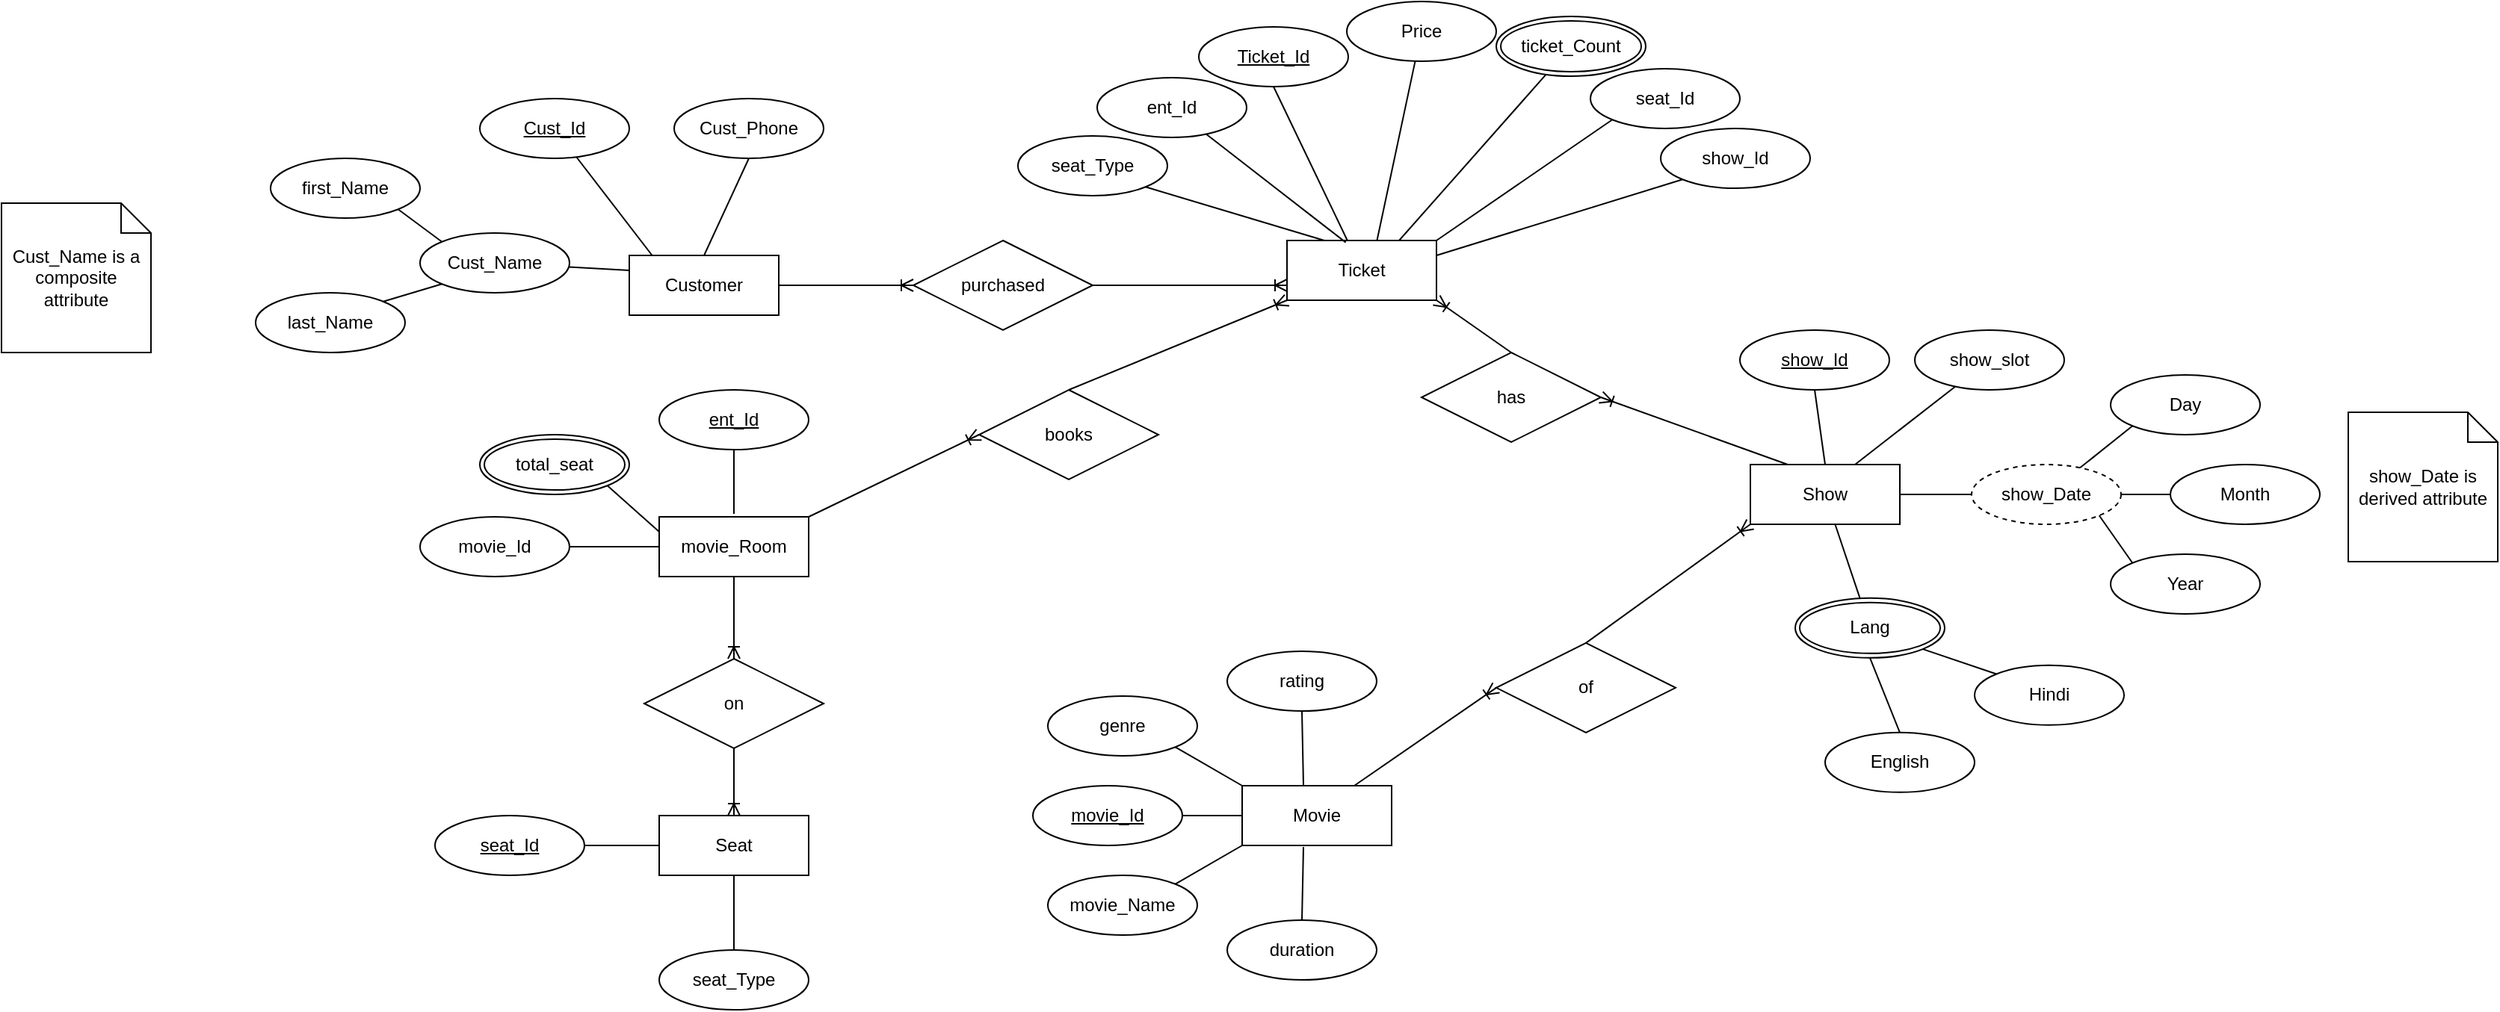 <mxfile version="14.6.13" type="device"><diagram id="C5RBs43oDa-KdzZeNtuy" name="Page-1"><mxGraphModel dx="2386" dy="1922" grid="1" gridSize="10" guides="1" tooltips="1" connect="1" arrows="1" fold="1" page="1" pageScale="1" pageWidth="827" pageHeight="1169" math="0" shadow="0"><root><mxCell id="WIyWlLk6GJQsqaUBKTNV-0"/><mxCell id="WIyWlLk6GJQsqaUBKTNV-1" parent="WIyWlLk6GJQsqaUBKTNV-0"/><mxCell id="rpTrCafOeSb1Uk_IsaNt-6" value="purchased" style="shape=rhombus;perimeter=rhombusPerimeter;whiteSpace=wrap;html=1;align=center;" parent="WIyWlLk6GJQsqaUBKTNV-1" vertex="1"><mxGeometry x="310" y="70" width="120" height="60" as="geometry"/></mxCell><mxCell id="rpTrCafOeSb1Uk_IsaNt-8" value="on" style="shape=rhombus;perimeter=rhombusPerimeter;whiteSpace=wrap;html=1;align=center;" parent="WIyWlLk6GJQsqaUBKTNV-1" vertex="1"><mxGeometry x="130" y="350" width="120" height="60" as="geometry"/></mxCell><mxCell id="rpTrCafOeSb1Uk_IsaNt-9" value="books" style="shape=rhombus;perimeter=rhombusPerimeter;whiteSpace=wrap;html=1;align=center;" parent="WIyWlLk6GJQsqaUBKTNV-1" vertex="1"><mxGeometry x="354" y="170" width="120" height="60" as="geometry"/></mxCell><mxCell id="rpTrCafOeSb1Uk_IsaNt-10" value="of" style="shape=rhombus;perimeter=rhombusPerimeter;whiteSpace=wrap;html=1;align=center;" parent="WIyWlLk6GJQsqaUBKTNV-1" vertex="1"><mxGeometry x="700" y="339.41" width="120" height="60" as="geometry"/></mxCell><mxCell id="rpTrCafOeSb1Uk_IsaNt-12" value="has" style="shape=rhombus;perimeter=rhombusPerimeter;whiteSpace=wrap;html=1;align=center;" parent="WIyWlLk6GJQsqaUBKTNV-1" vertex="1"><mxGeometry x="650" y="145" width="120" height="60" as="geometry"/></mxCell><mxCell id="rpTrCafOeSb1Uk_IsaNt-16" value="Cust_Id" style="ellipse;whiteSpace=wrap;html=1;align=center;fontStyle=4;" parent="WIyWlLk6GJQsqaUBKTNV-1" vertex="1"><mxGeometry x="20" y="-25" width="100" height="40" as="geometry"/></mxCell><mxCell id="rpTrCafOeSb1Uk_IsaNt-17" value="Cust_Phone" style="ellipse;whiteSpace=wrap;html=1;align=center;" parent="WIyWlLk6GJQsqaUBKTNV-1" vertex="1"><mxGeometry x="150" y="-25" width="100" height="40" as="geometry"/></mxCell><mxCell id="rpTrCafOeSb1Uk_IsaNt-22" value="Ticket_Id" style="ellipse;whiteSpace=wrap;html=1;align=center;fontStyle=4;" parent="WIyWlLk6GJQsqaUBKTNV-1" vertex="1"><mxGeometry x="501" y="-73" width="100" height="40" as="geometry"/></mxCell><mxCell id="rpTrCafOeSb1Uk_IsaNt-23" value="Price" style="ellipse;whiteSpace=wrap;html=1;align=center;" parent="WIyWlLk6GJQsqaUBKTNV-1" vertex="1"><mxGeometry x="600" y="-90" width="100" height="40" as="geometry"/></mxCell><mxCell id="rpTrCafOeSb1Uk_IsaNt-24" value="show_Id" style="ellipse;whiteSpace=wrap;html=1;align=center;fontStyle=4;" parent="WIyWlLk6GJQsqaUBKTNV-1" vertex="1"><mxGeometry x="863" y="130" width="100" height="40" as="geometry"/></mxCell><mxCell id="rpTrCafOeSb1Uk_IsaNt-25" value="show_Date" style="ellipse;whiteSpace=wrap;html=1;align=center;dashed=1;" parent="WIyWlLk6GJQsqaUBKTNV-1" vertex="1"><mxGeometry x="1018" y="220" width="100" height="40" as="geometry"/></mxCell><mxCell id="rpTrCafOeSb1Uk_IsaNt-31" value="movie_Id" style="ellipse;whiteSpace=wrap;html=1;align=center;fontStyle=4;" parent="WIyWlLk6GJQsqaUBKTNV-1" vertex="1"><mxGeometry x="390" y="435" width="100" height="40" as="geometry"/></mxCell><mxCell id="rpTrCafOeSb1Uk_IsaNt-32" value="movie_Name" style="ellipse;whiteSpace=wrap;html=1;align=center;" parent="WIyWlLk6GJQsqaUBKTNV-1" vertex="1"><mxGeometry x="400" y="495" width="100" height="40" as="geometry"/></mxCell><mxCell id="rpTrCafOeSb1Uk_IsaNt-33" value="duration" style="ellipse;whiteSpace=wrap;html=1;align=center;" parent="WIyWlLk6GJQsqaUBKTNV-1" vertex="1"><mxGeometry x="520" y="525" width="100" height="40" as="geometry"/></mxCell><mxCell id="rpTrCafOeSb1Uk_IsaNt-35" value="rating" style="ellipse;whiteSpace=wrap;html=1;align=center;" parent="WIyWlLk6GJQsqaUBKTNV-1" vertex="1"><mxGeometry x="520" y="345" width="100" height="40" as="geometry"/></mxCell><mxCell id="rpTrCafOeSb1Uk_IsaNt-36" value="genre" style="ellipse;whiteSpace=wrap;html=1;align=center;" parent="WIyWlLk6GJQsqaUBKTNV-1" vertex="1"><mxGeometry x="400" y="375" width="100" height="40" as="geometry"/></mxCell><mxCell id="rpTrCafOeSb1Uk_IsaNt-37" value="ent_Id" style="ellipse;whiteSpace=wrap;html=1;align=center;fontStyle=4;" parent="WIyWlLk6GJQsqaUBKTNV-1" vertex="1"><mxGeometry x="140" y="170" width="100" height="40" as="geometry"/></mxCell><mxCell id="rpTrCafOeSb1Uk_IsaNt-40" value="ticket_Count" style="ellipse;shape=doubleEllipse;margin=3;whiteSpace=wrap;html=1;align=center;" parent="WIyWlLk6GJQsqaUBKTNV-1" vertex="1"><mxGeometry x="700" y="-80" width="100" height="40" as="geometry"/></mxCell><mxCell id="rpTrCafOeSb1Uk_IsaNt-41" value="total_seat" style="ellipse;shape=doubleEllipse;margin=3;whiteSpace=wrap;html=1;align=center;" parent="WIyWlLk6GJQsqaUBKTNV-1" vertex="1"><mxGeometry x="20" y="200" width="100" height="40" as="geometry"/></mxCell><mxCell id="rpTrCafOeSb1Uk_IsaNt-42" value="seat_Type" style="ellipse;whiteSpace=wrap;html=1;align=center;" parent="WIyWlLk6GJQsqaUBKTNV-1" vertex="1"><mxGeometry x="140" y="545" width="100" height="40" as="geometry"/></mxCell><mxCell id="rpTrCafOeSb1Uk_IsaNt-43" value="seat_Id" style="ellipse;whiteSpace=wrap;html=1;align=center;fontStyle=4;" parent="WIyWlLk6GJQsqaUBKTNV-1" vertex="1"><mxGeometry x="-10" y="455" width="100" height="40" as="geometry"/></mxCell><mxCell id="rpTrCafOeSb1Uk_IsaNt-44" value="seat_Id" style="ellipse;whiteSpace=wrap;html=1;align=center;" parent="WIyWlLk6GJQsqaUBKTNV-1" vertex="1"><mxGeometry x="763" y="-45" width="100" height="40" as="geometry"/></mxCell><mxCell id="rpTrCafOeSb1Uk_IsaNt-45" value="" style="endArrow=none;html=1;exitX=0.153;exitY=0;exitDx=0;exitDy=0;exitPerimeter=0;" parent="WIyWlLk6GJQsqaUBKTNV-1" source="T_Y7C41bLEncl0_mFWOe-4" target="rpTrCafOeSb1Uk_IsaNt-16" edge="1"><mxGeometry width="50" height="50" relative="1" as="geometry"><mxPoint x="155.285" y="82.614" as="sourcePoint"/><mxPoint x="90" y="60" as="targetPoint"/></mxGeometry></mxCell><mxCell id="rpTrCafOeSb1Uk_IsaNt-46" value="" style="endArrow=none;html=1;exitX=0;exitY=0.25;exitDx=0;exitDy=0;" parent="WIyWlLk6GJQsqaUBKTNV-1" source="T_Y7C41bLEncl0_mFWOe-4" target="NC3HBU6T_nw7BA21-1jr-2" edge="1"><mxGeometry width="50" height="50" relative="1" as="geometry"><mxPoint x="144.645" y="85.858" as="sourcePoint"/><mxPoint x="-9.717" y="51.848" as="targetPoint"/></mxGeometry></mxCell><mxCell id="rpTrCafOeSb1Uk_IsaNt-47" value="" style="endArrow=none;html=1;entryX=0.5;entryY=1;entryDx=0;entryDy=0;exitX=0.5;exitY=0;exitDx=0;exitDy=0;" parent="WIyWlLk6GJQsqaUBKTNV-1" source="T_Y7C41bLEncl0_mFWOe-4" target="rpTrCafOeSb1Uk_IsaNt-17" edge="1"><mxGeometry width="50" height="50" relative="1" as="geometry"><mxPoint x="170" y="80" as="sourcePoint"/><mxPoint x="54.651" y="17.4" as="targetPoint"/></mxGeometry></mxCell><mxCell id="rpTrCafOeSb1Uk_IsaNt-48" value="" style="endArrow=none;html=1;exitX=0.75;exitY=0;exitDx=0;exitDy=0;" parent="WIyWlLk6GJQsqaUBKTNV-1" source="T_Y7C41bLEncl0_mFWOe-5" target="rpTrCafOeSb1Uk_IsaNt-40" edge="1"><mxGeometry width="50" height="50" relative="1" as="geometry"><mxPoint x="635.9" y="83.56" as="sourcePoint"/><mxPoint x="84.651" y="27.4" as="targetPoint"/></mxGeometry></mxCell><mxCell id="rpTrCafOeSb1Uk_IsaNt-49" value="" style="endArrow=none;html=1;exitX=0.6;exitY=0.025;exitDx=0;exitDy=0;exitPerimeter=0;" parent="WIyWlLk6GJQsqaUBKTNV-1" source="T_Y7C41bLEncl0_mFWOe-5" target="rpTrCafOeSb1Uk_IsaNt-23" edge="1"><mxGeometry width="50" height="50" relative="1" as="geometry"><mxPoint x="610" y="80" as="sourcePoint"/><mxPoint x="600.001" y="10.0" as="targetPoint"/></mxGeometry></mxCell><mxCell id="rpTrCafOeSb1Uk_IsaNt-50" value="" style="endArrow=none;html=1;entryX=0.5;entryY=1;entryDx=0;entryDy=0;" parent="WIyWlLk6GJQsqaUBKTNV-1" source="T_Y7C41bLEncl0_mFWOe-5" target="rpTrCafOeSb1Uk_IsaNt-22" edge="1"><mxGeometry width="50" height="50" relative="1" as="geometry"><mxPoint x="587.3" y="82.16" as="sourcePoint"/><mxPoint x="600" y="-60.0" as="targetPoint"/></mxGeometry></mxCell><mxCell id="rpTrCafOeSb1Uk_IsaNt-51" value="" style="endArrow=none;html=1;entryX=0;entryY=1;entryDx=0;entryDy=0;exitX=1;exitY=0;exitDx=0;exitDy=0;" parent="WIyWlLk6GJQsqaUBKTNV-1" source="T_Y7C41bLEncl0_mFWOe-5" target="rpTrCafOeSb1Uk_IsaNt-44" edge="1"><mxGeometry width="50" height="50" relative="1" as="geometry"><mxPoint x="653.473" y="90.12" as="sourcePoint"/><mxPoint x="114.651" y="57.4" as="targetPoint"/></mxGeometry></mxCell><mxCell id="rpTrCafOeSb1Uk_IsaNt-52" value="" style="endArrow=none;html=1;entryX=1;entryY=1;entryDx=0;entryDy=0;exitX=0;exitY=0.25;exitDx=0;exitDy=0;" parent="WIyWlLk6GJQsqaUBKTNV-1" source="T_Y7C41bLEncl0_mFWOe-10" target="rpTrCafOeSb1Uk_IsaNt-41" edge="1"><mxGeometry width="50" height="50" relative="1" as="geometry"><mxPoint x="140" y="280" as="sourcePoint"/><mxPoint x="194.651" y="27.4" as="targetPoint"/></mxGeometry></mxCell><mxCell id="rpTrCafOeSb1Uk_IsaNt-53" value="" style="endArrow=none;html=1;entryX=0.5;entryY=1;entryDx=0;entryDy=0;" parent="WIyWlLk6GJQsqaUBKTNV-1" target="rpTrCafOeSb1Uk_IsaNt-37" edge="1"><mxGeometry width="50" height="50" relative="1" as="geometry"><mxPoint x="190" y="253" as="sourcePoint"/><mxPoint x="204.651" y="37.4" as="targetPoint"/></mxGeometry></mxCell><mxCell id="rpTrCafOeSb1Uk_IsaNt-55" value="" style="endArrow=none;html=1;exitX=0.5;exitY=0;exitDx=0;exitDy=0;entryX=0.5;entryY=1;entryDx=0;entryDy=0;" parent="WIyWlLk6GJQsqaUBKTNV-1" source="rpTrCafOeSb1Uk_IsaNt-42" edge="1"><mxGeometry width="50" height="50" relative="1" as="geometry"><mxPoint x="345.272" y="87.617" as="sourcePoint"/><mxPoint x="190" y="495" as="targetPoint"/></mxGeometry></mxCell><mxCell id="rpTrCafOeSb1Uk_IsaNt-56" value="" style="endArrow=none;html=1;entryX=1;entryY=0.5;entryDx=0;entryDy=0;exitX=0;exitY=0.5;exitDx=0;exitDy=0;" parent="WIyWlLk6GJQsqaUBKTNV-1" target="rpTrCafOeSb1Uk_IsaNt-43" edge="1"><mxGeometry width="50" height="50" relative="1" as="geometry"><mxPoint x="140" y="475" as="sourcePoint"/><mxPoint x="234.651" y="12.4" as="targetPoint"/></mxGeometry></mxCell><mxCell id="rpTrCafOeSb1Uk_IsaNt-57" value="" style="endArrow=none;html=1;exitX=0.41;exitY=1.025;exitDx=0;exitDy=0;entryX=0.5;entryY=0;entryDx=0;entryDy=0;exitPerimeter=0;" parent="WIyWlLk6GJQsqaUBKTNV-1" source="T_Y7C41bLEncl0_mFWOe-8" target="rpTrCafOeSb1Uk_IsaNt-33" edge="1"><mxGeometry width="50" height="50" relative="1" as="geometry"><mxPoint x="570" y="475" as="sourcePoint"/><mxPoint x="560" y="525" as="targetPoint"/></mxGeometry></mxCell><mxCell id="rpTrCafOeSb1Uk_IsaNt-58" value="" style="endArrow=none;html=1;entryX=1;entryY=0;entryDx=0;entryDy=0;exitX=0;exitY=1;exitDx=0;exitDy=0;" parent="WIyWlLk6GJQsqaUBKTNV-1" source="T_Y7C41bLEncl0_mFWOe-8" target="rpTrCafOeSb1Uk_IsaNt-32" edge="1"><mxGeometry width="50" height="50" relative="1" as="geometry"><mxPoint x="534.645" y="469.142" as="sourcePoint"/><mxPoint x="74.651" y="62.4" as="targetPoint"/></mxGeometry></mxCell><mxCell id="rpTrCafOeSb1Uk_IsaNt-59" value="" style="endArrow=none;html=1;entryX=1;entryY=0.5;entryDx=0;entryDy=0;exitX=0;exitY=0.5;exitDx=0;exitDy=0;exitPerimeter=0;" parent="WIyWlLk6GJQsqaUBKTNV-1" source="T_Y7C41bLEncl0_mFWOe-8" target="rpTrCafOeSb1Uk_IsaNt-31" edge="1"><mxGeometry width="50" height="50" relative="1" as="geometry"><mxPoint x="520" y="455" as="sourcePoint"/><mxPoint x="84.651" y="72.4" as="targetPoint"/></mxGeometry></mxCell><mxCell id="rpTrCafOeSb1Uk_IsaNt-60" value="" style="endArrow=none;html=1;entryX=1;entryY=1;entryDx=0;entryDy=0;exitX=0;exitY=0;exitDx=0;exitDy=0;" parent="WIyWlLk6GJQsqaUBKTNV-1" source="T_Y7C41bLEncl0_mFWOe-8" target="rpTrCafOeSb1Uk_IsaNt-36" edge="1"><mxGeometry width="50" height="50" relative="1" as="geometry"><mxPoint x="540.086" y="438.974" as="sourcePoint"/><mxPoint x="94.651" y="82.4" as="targetPoint"/></mxGeometry></mxCell><mxCell id="rpTrCafOeSb1Uk_IsaNt-61" value="" style="endArrow=none;html=1;entryX=0.5;entryY=1;entryDx=0;entryDy=0;exitX=0.41;exitY=0;exitDx=0;exitDy=0;exitPerimeter=0;" parent="WIyWlLk6GJQsqaUBKTNV-1" source="T_Y7C41bLEncl0_mFWOe-8" target="rpTrCafOeSb1Uk_IsaNt-35" edge="1"><mxGeometry width="50" height="50" relative="1" as="geometry"><mxPoint x="570" y="435" as="sourcePoint"/><mxPoint x="104.651" y="92.4" as="targetPoint"/></mxGeometry></mxCell><mxCell id="rpTrCafOeSb1Uk_IsaNt-62" value="" style="endArrow=none;html=1;entryX=0.5;entryY=1;entryDx=0;entryDy=0;exitX=0.5;exitY=0;exitDx=0;exitDy=0;" parent="WIyWlLk6GJQsqaUBKTNV-1" source="T_Y7C41bLEncl0_mFWOe-7" target="rpTrCafOeSb1Uk_IsaNt-24" edge="1"><mxGeometry width="50" height="50" relative="1" as="geometry"><mxPoint x="920" y="240" as="sourcePoint"/><mxPoint x="274.651" y="142.4" as="targetPoint"/></mxGeometry></mxCell><mxCell id="rpTrCafOeSb1Uk_IsaNt-63" value="" style="endArrow=none;html=1;entryX=0;entryY=0.5;entryDx=0;entryDy=0;exitX=1;exitY=0.5;exitDx=0;exitDy=0;" parent="WIyWlLk6GJQsqaUBKTNV-1" source="T_Y7C41bLEncl0_mFWOe-7" target="rpTrCafOeSb1Uk_IsaNt-25" edge="1"><mxGeometry width="50" height="50" relative="1" as="geometry"><mxPoint x="970" y="260" as="sourcePoint"/><mxPoint x="284.651" y="152.4" as="targetPoint"/></mxGeometry></mxCell><mxCell id="rpTrCafOeSb1Uk_IsaNt-66" value="" style="fontSize=12;html=1;endArrow=ERoneToMany;exitX=1;exitY=0.5;exitDx=0;exitDy=0;entryX=0;entryY=0.5;entryDx=0;entryDy=0;" parent="WIyWlLk6GJQsqaUBKTNV-1" source="T_Y7C41bLEncl0_mFWOe-4" target="rpTrCafOeSb1Uk_IsaNt-6" edge="1"><mxGeometry width="100" height="100" relative="1" as="geometry"><mxPoint x="190" y="100" as="sourcePoint"/><mxPoint x="550" y="190" as="targetPoint"/></mxGeometry></mxCell><mxCell id="rpTrCafOeSb1Uk_IsaNt-67" value="" style="fontSize=12;html=1;endArrow=ERoneToMany;exitX=1;exitY=0.5;exitDx=0;exitDy=0;entryX=0;entryY=0.5;entryDx=0;entryDy=0;" parent="WIyWlLk6GJQsqaUBKTNV-1" source="rpTrCafOeSb1Uk_IsaNt-6" edge="1"><mxGeometry width="100" height="100" relative="1" as="geometry"><mxPoint x="444" y="100" as="sourcePoint"/><mxPoint x="560" y="100" as="targetPoint"/></mxGeometry></mxCell><mxCell id="rpTrCafOeSb1Uk_IsaNt-68" value="" style="fontSize=12;html=1;endArrow=ERoneToMany;exitX=1;exitY=0;exitDx=0;exitDy=0;entryX=0;entryY=0.5;entryDx=0;entryDy=0;" parent="WIyWlLk6GJQsqaUBKTNV-1" source="T_Y7C41bLEncl0_mFWOe-10" target="rpTrCafOeSb1Uk_IsaNt-9" edge="1"><mxGeometry width="100" height="100" relative="1" as="geometry"><mxPoint x="215.355" y="265.858" as="sourcePoint"/><mxPoint x="280" y="120.0" as="targetPoint"/></mxGeometry></mxCell><mxCell id="rpTrCafOeSb1Uk_IsaNt-69" value="" style="fontSize=12;html=1;endArrow=ERoneToMany;exitX=0.5;exitY=0;exitDx=0;exitDy=0;entryX=0;entryY=1;entryDx=0;entryDy=0;" parent="WIyWlLk6GJQsqaUBKTNV-1" source="rpTrCafOeSb1Uk_IsaNt-9" target="T_Y7C41bLEncl0_mFWOe-5" edge="1"><mxGeometry width="100" height="100" relative="1" as="geometry"><mxPoint x="145.0" y="130.0" as="sourcePoint"/><mxPoint x="544.645" y="114.142" as="targetPoint"/></mxGeometry></mxCell><mxCell id="rpTrCafOeSb1Uk_IsaNt-70" value="" style="fontSize=12;html=1;endArrow=ERoneToMany;exitX=0.5;exitY=0;exitDx=0;exitDy=0;entryX=1;entryY=1;entryDx=0;entryDy=0;" parent="WIyWlLk6GJQsqaUBKTNV-1" source="rpTrCafOeSb1Uk_IsaNt-12" target="T_Y7C41bLEncl0_mFWOe-5" edge="1"><mxGeometry width="100" height="100" relative="1" as="geometry"><mxPoint x="820" y="170" as="sourcePoint"/><mxPoint x="640" y="120" as="targetPoint"/></mxGeometry></mxCell><mxCell id="rpTrCafOeSb1Uk_IsaNt-71" value="" style="fontSize=12;html=1;endArrow=ERoneToMany;exitX=0.25;exitY=0;exitDx=0;exitDy=0;entryX=1;entryY=0.5;entryDx=0;entryDy=0;" parent="WIyWlLk6GJQsqaUBKTNV-1" source="T_Y7C41bLEncl0_mFWOe-7" target="rpTrCafOeSb1Uk_IsaNt-12" edge="1"><mxGeometry width="100" height="100" relative="1" as="geometry"><mxPoint x="826.7" y="241" as="sourcePoint"/><mxPoint x="290" y="140.0" as="targetPoint"/></mxGeometry></mxCell><mxCell id="rpTrCafOeSb1Uk_IsaNt-74" value="" style="fontSize=12;html=1;endArrow=ERoneToMany;entryX=0;entryY=0.5;entryDx=0;entryDy=0;exitX=0.75;exitY=0;exitDx=0;exitDy=0;" parent="WIyWlLk6GJQsqaUBKTNV-1" source="T_Y7C41bLEncl0_mFWOe-8" target="rpTrCafOeSb1Uk_IsaNt-10" edge="1"><mxGeometry width="100" height="100" relative="1" as="geometry"><mxPoint x="555.355" y="505.858" as="sourcePoint"/><mxPoint x="320" y="280.0" as="targetPoint"/></mxGeometry></mxCell><mxCell id="rpTrCafOeSb1Uk_IsaNt-75" value="" style="fontSize=12;html=1;endArrow=ERoneToMany;exitX=0.5;exitY=0;exitDx=0;exitDy=0;entryX=0;entryY=1;entryDx=0;entryDy=0;" parent="WIyWlLk6GJQsqaUBKTNV-1" source="rpTrCafOeSb1Uk_IsaNt-10" target="T_Y7C41bLEncl0_mFWOe-7" edge="1"><mxGeometry width="100" height="100" relative="1" as="geometry"><mxPoint x="185.0" y="180.0" as="sourcePoint"/><mxPoint x="804.645" y="274.142" as="targetPoint"/></mxGeometry></mxCell><mxCell id="rpTrCafOeSb1Uk_IsaNt-76" value="" style="fontSize=12;html=1;endArrow=ERoneToMany;exitX=0.5;exitY=1;exitDx=0;exitDy=0;entryX=0.5;entryY=0;entryDx=0;entryDy=0;" parent="WIyWlLk6GJQsqaUBKTNV-1" source="rpTrCafOeSb1Uk_IsaNt-8" target="T_Y7C41bLEncl0_mFWOe-12" edge="1"><mxGeometry width="100" height="100" relative="1" as="geometry"><mxPoint x="335.0" y="110.0" as="sourcePoint"/><mxPoint x="190" y="490" as="targetPoint"/></mxGeometry></mxCell><mxCell id="rpTrCafOeSb1Uk_IsaNt-77" value="" style="fontSize=12;html=1;endArrow=ERoneToMany;entryX=0.5;entryY=0;entryDx=0;entryDy=0;exitX=0.5;exitY=1;exitDx=0;exitDy=0;" parent="WIyWlLk6GJQsqaUBKTNV-1" source="T_Y7C41bLEncl0_mFWOe-10" target="rpTrCafOeSb1Uk_IsaNt-8" edge="1"><mxGeometry width="100" height="100" relative="1" as="geometry"><mxPoint x="200" y="290" as="sourcePoint"/><mxPoint x="505" y="150.0" as="targetPoint"/></mxGeometry></mxCell><mxCell id="T_Y7C41bLEncl0_mFWOe-0" value="first_Name" style="ellipse;whiteSpace=wrap;html=1;align=center;" parent="WIyWlLk6GJQsqaUBKTNV-1" vertex="1"><mxGeometry x="-120" y="15" width="100" height="40" as="geometry"/></mxCell><mxCell id="T_Y7C41bLEncl0_mFWOe-1" value="last_Name" style="ellipse;whiteSpace=wrap;html=1;align=center;" parent="WIyWlLk6GJQsqaUBKTNV-1" vertex="1"><mxGeometry x="-130" y="105" width="100" height="40" as="geometry"/></mxCell><mxCell id="T_Y7C41bLEncl0_mFWOe-2" value="" style="endArrow=none;html=1;exitX=0;exitY=0;exitDx=0;exitDy=0;entryX=1;entryY=1;entryDx=0;entryDy=0;" parent="WIyWlLk6GJQsqaUBKTNV-1" source="NC3HBU6T_nw7BA21-1jr-2" target="T_Y7C41bLEncl0_mFWOe-0" edge="1"><mxGeometry width="50" height="50" relative="1" as="geometry"><mxPoint x="-5.355" y="70.858" as="sourcePoint"/><mxPoint x="83.253" y="105.033" as="targetPoint"/></mxGeometry></mxCell><mxCell id="T_Y7C41bLEncl0_mFWOe-3" value="" style="endArrow=none;html=1;exitX=0;exitY=1;exitDx=0;exitDy=0;entryX=1;entryY=0;entryDx=0;entryDy=0;" parent="WIyWlLk6GJQsqaUBKTNV-1" source="NC3HBU6T_nw7BA21-1jr-2" edge="1" target="T_Y7C41bLEncl0_mFWOe-1"><mxGeometry width="50" height="50" relative="1" as="geometry"><mxPoint x="-5.355" y="99.142" as="sourcePoint"/><mxPoint x="-50" y="105" as="targetPoint"/></mxGeometry></mxCell><mxCell id="T_Y7C41bLEncl0_mFWOe-4" value="Customer" style="whiteSpace=wrap;html=1;align=center;" parent="WIyWlLk6GJQsqaUBKTNV-1" vertex="1"><mxGeometry x="120" y="80" width="100" height="40" as="geometry"/></mxCell><mxCell id="T_Y7C41bLEncl0_mFWOe-5" value="Ticket" style="whiteSpace=wrap;html=1;align=center;" parent="WIyWlLk6GJQsqaUBKTNV-1" vertex="1"><mxGeometry x="560" y="70" width="100" height="40" as="geometry"/></mxCell><mxCell id="T_Y7C41bLEncl0_mFWOe-7" value="Show" style="whiteSpace=wrap;html=1;align=center;" parent="WIyWlLk6GJQsqaUBKTNV-1" vertex="1"><mxGeometry x="870" y="220" width="100" height="40" as="geometry"/></mxCell><mxCell id="T_Y7C41bLEncl0_mFWOe-8" value="Movie" style="whiteSpace=wrap;html=1;align=center;" parent="WIyWlLk6GJQsqaUBKTNV-1" vertex="1"><mxGeometry x="530" y="435" width="100" height="40" as="geometry"/></mxCell><mxCell id="T_Y7C41bLEncl0_mFWOe-10" value="movie_Room" style="whiteSpace=wrap;html=1;align=center;" parent="WIyWlLk6GJQsqaUBKTNV-1" vertex="1"><mxGeometry x="140" y="255" width="100" height="40" as="geometry"/></mxCell><mxCell id="T_Y7C41bLEncl0_mFWOe-12" value="Seat" style="whiteSpace=wrap;html=1;align=center;" parent="WIyWlLk6GJQsqaUBKTNV-1" vertex="1"><mxGeometry x="140" y="455" width="100" height="40" as="geometry"/></mxCell><mxCell id="T_Y7C41bLEncl0_mFWOe-13" value="Day" style="ellipse;whiteSpace=wrap;html=1;align=center;" parent="WIyWlLk6GJQsqaUBKTNV-1" vertex="1"><mxGeometry x="1111" y="160" width="100" height="40" as="geometry"/></mxCell><mxCell id="T_Y7C41bLEncl0_mFWOe-14" value="Month" style="ellipse;whiteSpace=wrap;html=1;align=center;" parent="WIyWlLk6GJQsqaUBKTNV-1" vertex="1"><mxGeometry x="1151" y="220" width="100" height="40" as="geometry"/></mxCell><mxCell id="T_Y7C41bLEncl0_mFWOe-15" value="Year" style="ellipse;whiteSpace=wrap;html=1;align=center;" parent="WIyWlLk6GJQsqaUBKTNV-1" vertex="1"><mxGeometry x="1111" y="280" width="100" height="40" as="geometry"/></mxCell><mxCell id="T_Y7C41bLEncl0_mFWOe-16" value="" style="endArrow=none;html=1;entryX=0;entryY=0;entryDx=0;entryDy=0;exitX=1;exitY=1;exitDx=0;exitDy=0;" parent="WIyWlLk6GJQsqaUBKTNV-1" source="rpTrCafOeSb1Uk_IsaNt-25" target="T_Y7C41bLEncl0_mFWOe-15" edge="1"><mxGeometry width="50" height="50" relative="1" as="geometry"><mxPoint x="971" y="270" as="sourcePoint"/><mxPoint x="1042.645" y="269.142" as="targetPoint"/></mxGeometry></mxCell><mxCell id="T_Y7C41bLEncl0_mFWOe-17" value="" style="endArrow=none;html=1;entryX=1;entryY=0.5;entryDx=0;entryDy=0;exitX=0;exitY=0.5;exitDx=0;exitDy=0;" parent="WIyWlLk6GJQsqaUBKTNV-1" source="T_Y7C41bLEncl0_mFWOe-14" target="rpTrCafOeSb1Uk_IsaNt-25" edge="1"><mxGeometry width="50" height="50" relative="1" as="geometry"><mxPoint x="981" y="280" as="sourcePoint"/><mxPoint x="1052.645" y="279.142" as="targetPoint"/></mxGeometry></mxCell><mxCell id="T_Y7C41bLEncl0_mFWOe-18" value="" style="endArrow=none;html=1;entryX=0;entryY=1;entryDx=0;entryDy=0;" parent="WIyWlLk6GJQsqaUBKTNV-1" source="rpTrCafOeSb1Uk_IsaNt-25" target="T_Y7C41bLEncl0_mFWOe-13" edge="1"><mxGeometry width="50" height="50" relative="1" as="geometry"><mxPoint x="991" y="290" as="sourcePoint"/><mxPoint x="1062.645" y="289.142" as="targetPoint"/></mxGeometry></mxCell><mxCell id="T_Y7C41bLEncl0_mFWOe-20" value="" style="endArrow=none;html=1;exitX=0;exitY=0.5;exitDx=0;exitDy=0;entryX=1;entryY=0.5;entryDx=0;entryDy=0;" parent="WIyWlLk6GJQsqaUBKTNV-1" source="T_Y7C41bLEncl0_mFWOe-10" target="T_Y7C41bLEncl0_mFWOe-21" edge="1"><mxGeometry width="50" height="50" relative="1" as="geometry"><mxPoint x="140" y="285" as="sourcePoint"/><mxPoint x="58" y="290" as="targetPoint"/></mxGeometry></mxCell><mxCell id="T_Y7C41bLEncl0_mFWOe-21" value="movie_Id" style="ellipse;whiteSpace=wrap;html=1;align=center;" parent="WIyWlLk6GJQsqaUBKTNV-1" vertex="1"><mxGeometry x="-20" y="255" width="100" height="40" as="geometry"/></mxCell><mxCell id="T_Y7C41bLEncl0_mFWOe-22" value="ent_Id" style="ellipse;whiteSpace=wrap;html=1;align=center;" parent="WIyWlLk6GJQsqaUBKTNV-1" vertex="1"><mxGeometry x="433" y="-39" width="100" height="40" as="geometry"/></mxCell><mxCell id="T_Y7C41bLEncl0_mFWOe-23" value="" style="endArrow=none;html=1;exitX=0.393;exitY=0.033;exitDx=0;exitDy=0;exitPerimeter=0;" parent="WIyWlLk6GJQsqaUBKTNV-1" source="T_Y7C41bLEncl0_mFWOe-5" target="T_Y7C41bLEncl0_mFWOe-22" edge="1"><mxGeometry width="50" height="50" relative="1" as="geometry"><mxPoint x="610" y="90" as="sourcePoint"/><mxPoint x="510" y="-36" as="targetPoint"/></mxGeometry></mxCell><mxCell id="T_Y7C41bLEncl0_mFWOe-24" value="seat_Type" style="ellipse;whiteSpace=wrap;html=1;align=center;" parent="WIyWlLk6GJQsqaUBKTNV-1" vertex="1"><mxGeometry x="380" width="100" height="40" as="geometry"/></mxCell><mxCell id="T_Y7C41bLEncl0_mFWOe-25" value="" style="endArrow=none;html=1;exitX=0.25;exitY=0;exitDx=0;exitDy=0;entryX=1;entryY=1;entryDx=0;entryDy=0;" parent="WIyWlLk6GJQsqaUBKTNV-1" source="T_Y7C41bLEncl0_mFWOe-5" target="T_Y7C41bLEncl0_mFWOe-24" edge="1"><mxGeometry width="50" height="50" relative="1" as="geometry"><mxPoint x="599.3" y="91.32" as="sourcePoint"/><mxPoint x="516.098" y="-30.698" as="targetPoint"/></mxGeometry></mxCell><mxCell id="T_Y7C41bLEncl0_mFWOe-26" value="show_Id" style="ellipse;whiteSpace=wrap;html=1;align=center;" parent="WIyWlLk6GJQsqaUBKTNV-1" vertex="1"><mxGeometry x="810" y="-5" width="100" height="40" as="geometry"/></mxCell><mxCell id="T_Y7C41bLEncl0_mFWOe-27" value="" style="endArrow=none;html=1;exitX=1;exitY=0.25;exitDx=0;exitDy=0;entryX=0;entryY=1;entryDx=0;entryDy=0;" parent="WIyWlLk6GJQsqaUBKTNV-1" source="T_Y7C41bLEncl0_mFWOe-5" target="T_Y7C41bLEncl0_mFWOe-26" edge="1"><mxGeometry width="50" height="50" relative="1" as="geometry"><mxPoint x="670" y="90" as="sourcePoint"/><mxPoint x="810" y="40" as="targetPoint"/></mxGeometry></mxCell><mxCell id="NC3HBU6T_nw7BA21-1jr-2" value="Cust_Name" style="ellipse;whiteSpace=wrap;html=1;align=center;" parent="WIyWlLk6GJQsqaUBKTNV-1" vertex="1"><mxGeometry x="-20" y="65" width="100" height="40" as="geometry"/></mxCell><mxCell id="NC3HBU6T_nw7BA21-1jr-3" value="Cust_Name is a composite attribute" style="shape=note;size=20;whiteSpace=wrap;html=1;" parent="WIyWlLk6GJQsqaUBKTNV-1" vertex="1"><mxGeometry x="-300" y="45" width="100" height="100" as="geometry"/></mxCell><mxCell id="NC3HBU6T_nw7BA21-1jr-4" value="show_Date is derived attribute" style="shape=note;size=20;whiteSpace=wrap;html=1;" parent="WIyWlLk6GJQsqaUBKTNV-1" vertex="1"><mxGeometry x="1270" y="185" width="100" height="100" as="geometry"/></mxCell><mxCell id="cqNdI_gBDllx-gK_nrfC-1" value="Lang" style="ellipse;shape=doubleEllipse;margin=3;whiteSpace=wrap;html=1;align=center;" vertex="1" parent="WIyWlLk6GJQsqaUBKTNV-1"><mxGeometry x="900" y="309.41" width="100" height="40" as="geometry"/></mxCell><mxCell id="cqNdI_gBDllx-gK_nrfC-2" value="" style="endArrow=none;html=1;" edge="1" parent="WIyWlLk6GJQsqaUBKTNV-1" source="T_Y7C41bLEncl0_mFWOe-7" target="cqNdI_gBDllx-gK_nrfC-1"><mxGeometry width="50" height="50" relative="1" as="geometry"><mxPoint x="1113.146" y="264.226" as="sourcePoint"/><mxPoint x="1135.854" y="295.774" as="targetPoint"/></mxGeometry></mxCell><mxCell id="cqNdI_gBDllx-gK_nrfC-3" value="English" style="ellipse;whiteSpace=wrap;html=1;align=center;" vertex="1" parent="WIyWlLk6GJQsqaUBKTNV-1"><mxGeometry x="920" y="399.41" width="100" height="40" as="geometry"/></mxCell><mxCell id="cqNdI_gBDllx-gK_nrfC-4" value="Hindi" style="ellipse;whiteSpace=wrap;html=1;align=center;" vertex="1" parent="WIyWlLk6GJQsqaUBKTNV-1"><mxGeometry x="1020" y="354.41" width="100" height="40" as="geometry"/></mxCell><mxCell id="cqNdI_gBDllx-gK_nrfC-5" style="edgeStyle=orthogonalEdgeStyle;rounded=0;orthogonalLoop=1;jettySize=auto;html=1;exitX=0.5;exitY=1;exitDx=0;exitDy=0;" edge="1" parent="WIyWlLk6GJQsqaUBKTNV-1" source="cqNdI_gBDllx-gK_nrfC-3" target="cqNdI_gBDllx-gK_nrfC-3"><mxGeometry relative="1" as="geometry"/></mxCell><mxCell id="cqNdI_gBDllx-gK_nrfC-6" value="" style="endArrow=none;html=1;exitX=0.5;exitY=0;exitDx=0;exitDy=0;" edge="1" parent="WIyWlLk6GJQsqaUBKTNV-1" source="cqNdI_gBDllx-gK_nrfC-3"><mxGeometry width="50" height="50" relative="1" as="geometry"><mxPoint x="929.6" y="279.25" as="sourcePoint"/><mxPoint x="950" y="349.41" as="targetPoint"/></mxGeometry></mxCell><mxCell id="cqNdI_gBDllx-gK_nrfC-7" value="" style="endArrow=none;html=1;exitX=1;exitY=1;exitDx=0;exitDy=0;entryX=0;entryY=0;entryDx=0;entryDy=0;" edge="1" parent="WIyWlLk6GJQsqaUBKTNV-1" source="cqNdI_gBDllx-gK_nrfC-1" target="cqNdI_gBDllx-gK_nrfC-4"><mxGeometry width="50" height="50" relative="1" as="geometry"><mxPoint x="939.6" y="289.25" as="sourcePoint"/><mxPoint x="960.379" y="329.784" as="targetPoint"/></mxGeometry></mxCell><mxCell id="cqNdI_gBDllx-gK_nrfC-9" value="show_slot" style="ellipse;whiteSpace=wrap;html=1;align=center;" vertex="1" parent="WIyWlLk6GJQsqaUBKTNV-1"><mxGeometry x="980" y="130" width="100" height="40" as="geometry"/></mxCell><mxCell id="cqNdI_gBDllx-gK_nrfC-10" value="" style="endArrow=none;html=1;" edge="1" parent="WIyWlLk6GJQsqaUBKTNV-1" target="cqNdI_gBDllx-gK_nrfC-9"><mxGeometry width="50" height="50" relative="1" as="geometry"><mxPoint x="940" y="220" as="sourcePoint"/><mxPoint x="1020" y="171" as="targetPoint"/></mxGeometry></mxCell></root></mxGraphModel></diagram></mxfile>